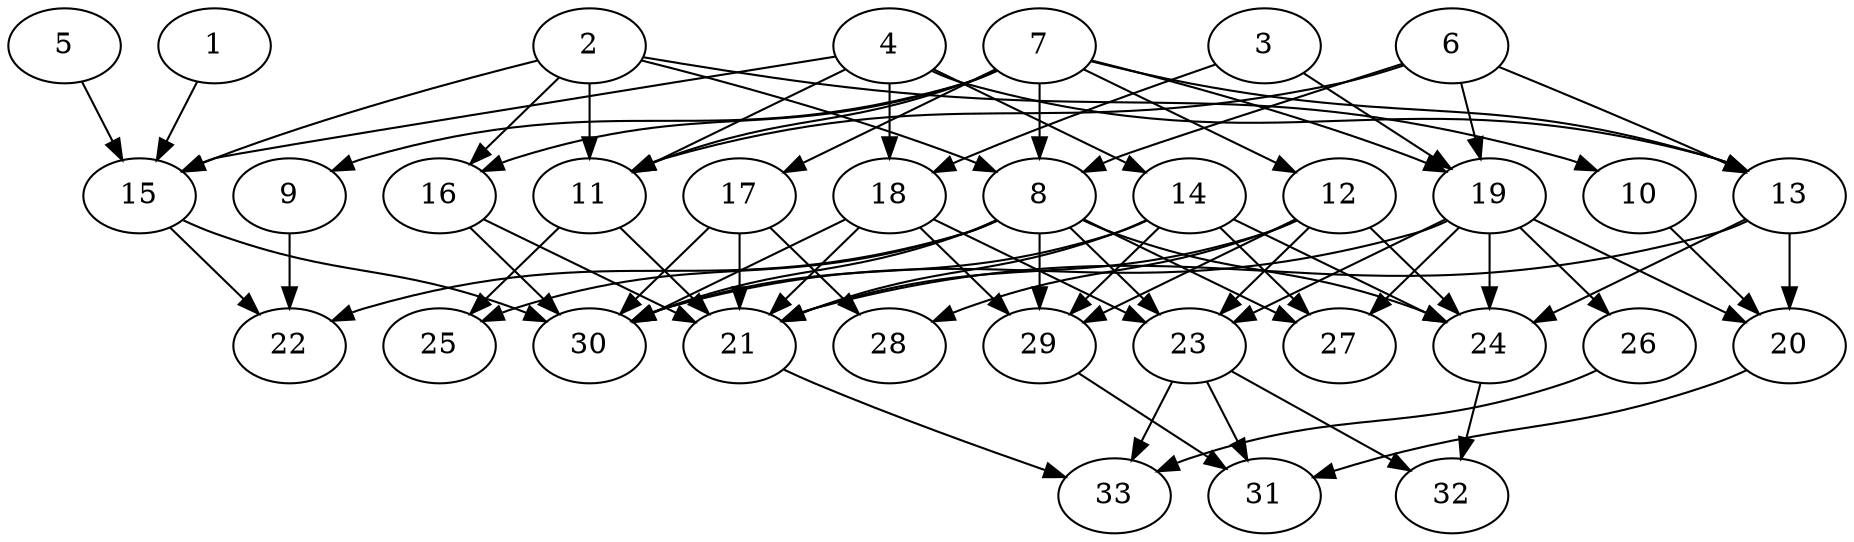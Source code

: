 // DAG (tier=2-normal, mode=compute, n=33, ccr=0.378, fat=0.655, density=0.533, regular=0.577, jump=0.152, mindata=524288, maxdata=8388608)
// DAG automatically generated by daggen at Sun Aug 24 16:33:33 2025
// /home/ermia/Project/Environments/daggen/bin/daggen --dot --ccr 0.378 --fat 0.655 --regular 0.577 --density 0.533 --jump 0.152 --mindata 524288 --maxdata 8388608 -n 33 
digraph G {
  1 [size="4792581742961324", alpha="0.01", expect_size="2396290871480662"]
  1 -> 15 [size ="82077361897472"]
  2 [size="3470048765080861", alpha="0.14", expect_size="1735024382540430"]
  2 -> 8 [size ="206956094554112"]
  2 -> 10 [size ="206956094554112"]
  2 -> 11 [size ="206956094554112"]
  2 -> 15 [size ="206956094554112"]
  2 -> 16 [size ="206956094554112"]
  3 [size="449370608430481408", alpha="0.04", expect_size="224685304215240704"]
  3 -> 18 [size ="4693459730432"]
  3 -> 19 [size ="4693459730432"]
  4 [size="4433308929668809", alpha="0.07", expect_size="2216654464834404"]
  4 -> 11 [size ="4593601740800"]
  4 -> 13 [size ="4593601740800"]
  4 -> 14 [size ="4593601740800"]
  4 -> 15 [size ="4593601740800"]
  4 -> 18 [size ="4593601740800"]
  5 [size="494293304840922", alpha="0.15", expect_size="247146652420461"]
  5 -> 15 [size ="42542859026432"]
  6 [size="503884033096431960064", alpha="0.05", expect_size="251942016548215980032"]
  6 -> 8 [size ="506574959280128"]
  6 -> 11 [size ="506574959280128"]
  6 -> 13 [size ="506574959280128"]
  6 -> 19 [size ="506574959280128"]
  7 [size="145486095206194656", alpha="0.12", expect_size="72743047603097328"]
  7 -> 8 [size ="82339967270912"]
  7 -> 9 [size ="82339967270912"]
  7 -> 11 [size ="82339967270912"]
  7 -> 12 [size ="82339967270912"]
  7 -> 13 [size ="82339967270912"]
  7 -> 16 [size ="82339967270912"]
  7 -> 17 [size ="82339967270912"]
  7 -> 19 [size ="82339967270912"]
  8 [size="8068420412661462", alpha="0.17", expect_size="4034210206330731"]
  8 -> 22 [size ="170095879913472"]
  8 -> 23 [size ="170095879913472"]
  8 -> 24 [size ="170095879913472"]
  8 -> 25 [size ="170095879913472"]
  8 -> 27 [size ="170095879913472"]
  8 -> 29 [size ="170095879913472"]
  8 -> 30 [size ="170095879913472"]
  9 [size="10986438916781640", alpha="0.04", expect_size="5493219458390820"]
  9 -> 22 [size ="222486855680000"]
  10 [size="433168502369399341056", alpha="0.19", expect_size="216584251184699670528"]
  10 -> 20 [size ="457995523719168"]
  11 [size="599466235869445", alpha="0.06", expect_size="299733117934722"]
  11 -> 21 [size ="55881223897088"]
  11 -> 25 [size ="55881223897088"]
  12 [size="34431148891928788992", alpha="0.11", expect_size="17215574445964394496"]
  12 -> 21 [size ="84668980396032"]
  12 -> 23 [size ="84668980396032"]
  12 -> 24 [size ="84668980396032"]
  12 -> 28 [size ="84668980396032"]
  12 -> 29 [size ="84668980396032"]
  13 [size="545247800174948416", alpha="0.17", expect_size="272623900087474208"]
  13 -> 20 [size ="480581347442688"]
  13 -> 21 [size ="480581347442688"]
  13 -> 24 [size ="480581347442688"]
  14 [size="251515445539527552", alpha="0.18", expect_size="125757722769763776"]
  14 -> 21 [size ="192228047716352"]
  14 -> 24 [size ="192228047716352"]
  14 -> 27 [size ="192228047716352"]
  14 -> 29 [size ="192228047716352"]
  14 -> 30 [size ="192228047716352"]
  15 [size="541550639646244864000", alpha="0.10", expect_size="270775319823122432000"]
  15 -> 22 [size ="531515624652800"]
  15 -> 30 [size ="531515624652800"]
  16 [size="293807989918885440", alpha="0.05", expect_size="146903994959442720"]
  16 -> 21 [size ="256902428622848"]
  16 -> 30 [size ="256902428622848"]
  17 [size="6286187549709118", alpha="0.19", expect_size="3143093774854559"]
  17 -> 21 [size ="6870479667200"]
  17 -> 28 [size ="6870479667200"]
  17 -> 30 [size ="6870479667200"]
  18 [size="302563617909017411584", alpha="0.01", expect_size="151281808954508705792"]
  18 -> 21 [size ="360551901298688"]
  18 -> 23 [size ="360551901298688"]
  18 -> 29 [size ="360551901298688"]
  18 -> 30 [size ="360551901298688"]
  19 [size="273185002152199680", alpha="0.15", expect_size="136592501076099840"]
  19 -> 20 [size ="98518572204032"]
  19 -> 23 [size ="98518572204032"]
  19 -> 24 [size ="98518572204032"]
  19 -> 26 [size ="98518572204032"]
  19 -> 27 [size ="98518572204032"]
  19 -> 30 [size ="98518572204032"]
  20 [size="1204099405514156032", alpha="0.15", expect_size="602049702757078016"]
  20 -> 31 [size ="415752834252800"]
  21 [size="118061876981666288", alpha="0.17", expect_size="59030938490833144"]
  21 -> 33 [size ="63623531593728"]
  22 [size="247332560466608128", alpha="0.20", expect_size="123666280233304064"]
  23 [size="273819284829955168", alpha="0.07", expect_size="136909642414977584"]
  23 -> 31 [size ="291710563254272"]
  23 -> 32 [size ="291710563254272"]
  23 -> 33 [size ="291710563254272"]
  24 [size="109357988065574912000", alpha="0.12", expect_size="54678994032787456000"]
  24 -> 32 [size ="182946313011200"]
  25 [size="1925877696823296000", alpha="0.18", expect_size="962938848411648000"]
  26 [size="137350871099517792", alpha="0.15", expect_size="68675435549758896"]
  26 -> 33 [size ="101472662454272"]
  27 [size="2711733028033386", alpha="0.05", expect_size="1355866514016693"]
  28 [size="20853918074539081728", alpha="0.12", expect_size="10426959037269540864"]
  29 [size="233605153379336192", alpha="0.09", expect_size="116802576689668096"]
  29 -> 31 [size ="118657875181568"]
  30 [size="53336729002310631424", alpha="0.02", expect_size="26668364501155315712"]
  31 [size="49431509510018564096", alpha="0.19", expect_size="24715754755009282048"]
  32 [size="231464686684957835264", alpha="0.16", expect_size="115732343342478917632"]
  33 [size="10277993235989880", alpha="0.10", expect_size="5138996617994940"]
}
